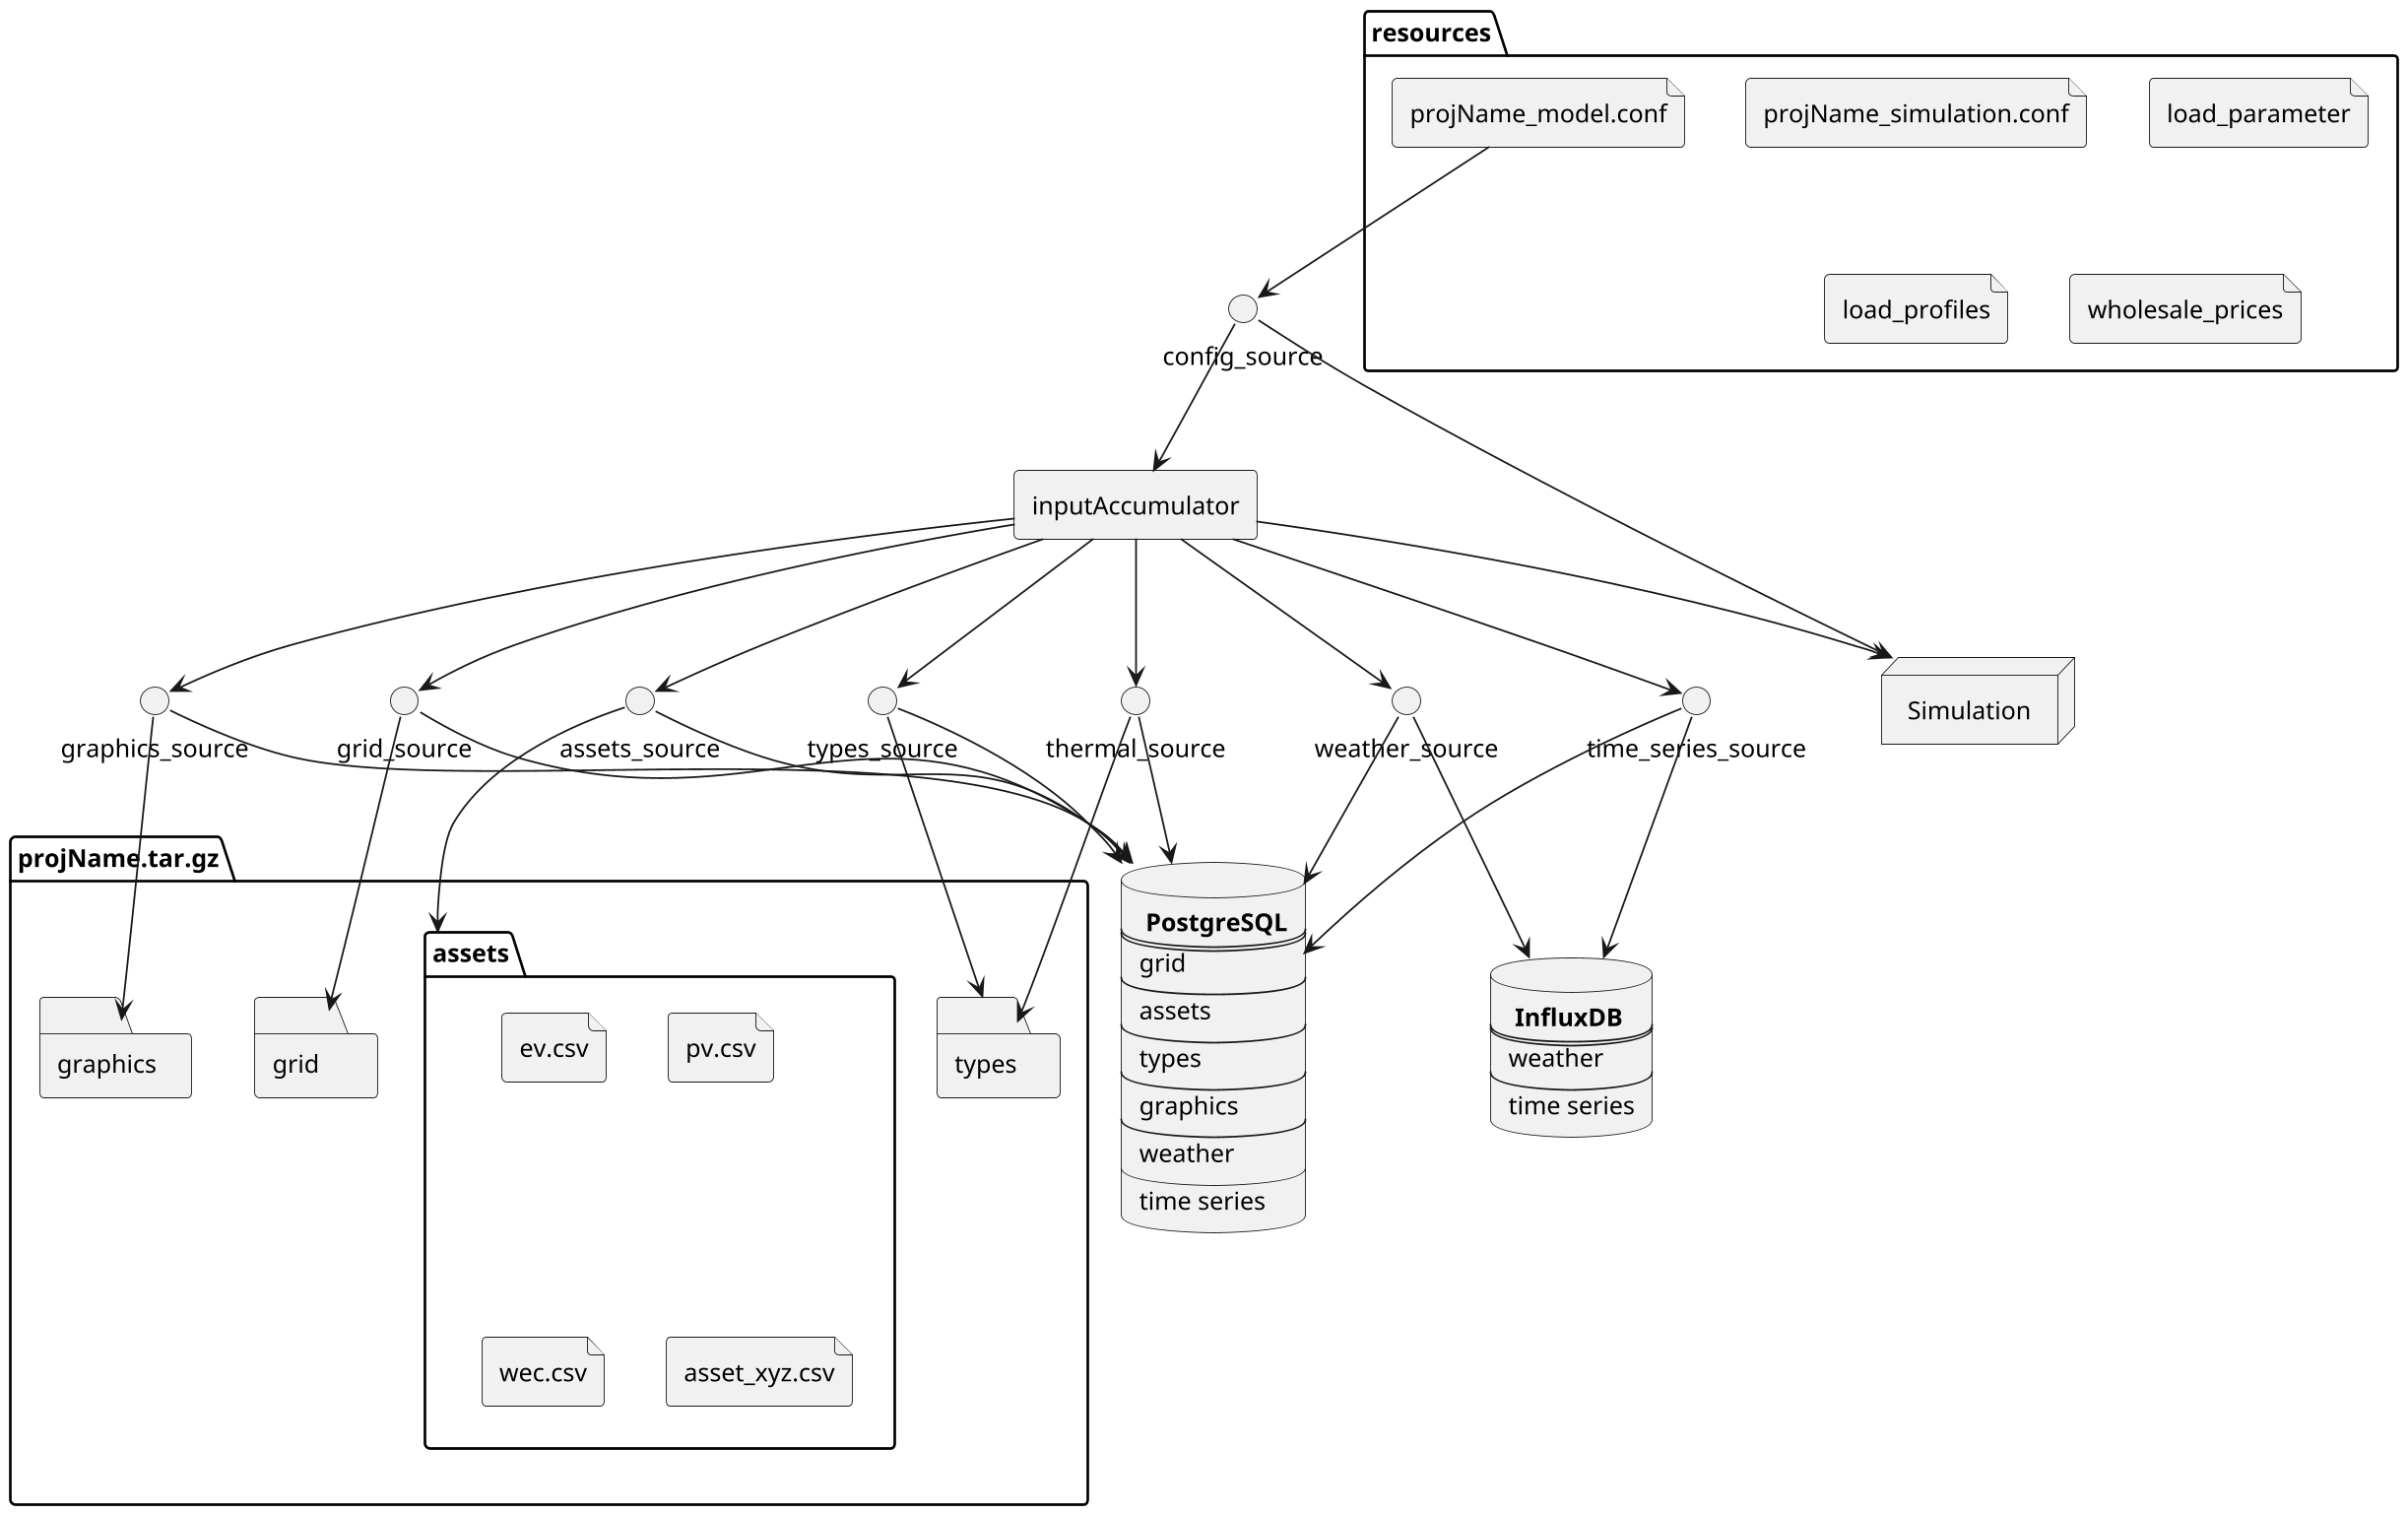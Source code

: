 @startuml
scale 2048 width
scale 1538 height

database psql [
    <b> PostgreSQL
    ==
    grid
    --
    assets
    --
    types
    --
    graphics
    --
    weather
    __
    time series
]
database influxdb [
    <b> InfluxDB
    ==
    weather
    --
    time series
]

'Not yet implemented
'database neo4j [
'    <b> Neo4J
'    ==
'    grid
'    --
'    assets
']
folder projName.tar.gz {
folder assets {
file ev.csv
file pv.csv
file wec.csv
file asset_xyz.csv
}
folder grid
folder types
folder graphics
}
folder resources {
file projName_model.conf
file projName_simulation.conf
file load_parameter
file load_profiles
file wholesale_prices
}
'Not yet implemented
'cloud streams [
'streams
'==
'weather
']
interface grid_source
interface assets_source
interface types_source
interface thermal_source
interface graphics_source
interface weather_source
interface time_series_source
interface config_source
agent inputAccumulator
node "Simulation"

grid_source --> psql
grid_source --> grid

assets_source --> psql
assets_source --> assets

types_source --> psql
types_source --> types

thermal_source --> psql
thermal_source --> types

graphics_source --> psql
graphics_source --> graphics

weather_source --> psql
weather_source --> influxdb

time_series_source --> psql
time_series_source --> influxdb

config_source --> inputAccumulator

inputAccumulator --> grid_source
inputAccumulator --> assets_source
inputAccumulator --> types_source
inputAccumulator --> graphics_source
inputAccumulator --> weather_source
inputAccumulator --> time_series_source
inputAccumulator --> thermal_source

projName_model.conf --> config_source

config_source --> Simulation

inputAccumulator --> Simulation

@enduml